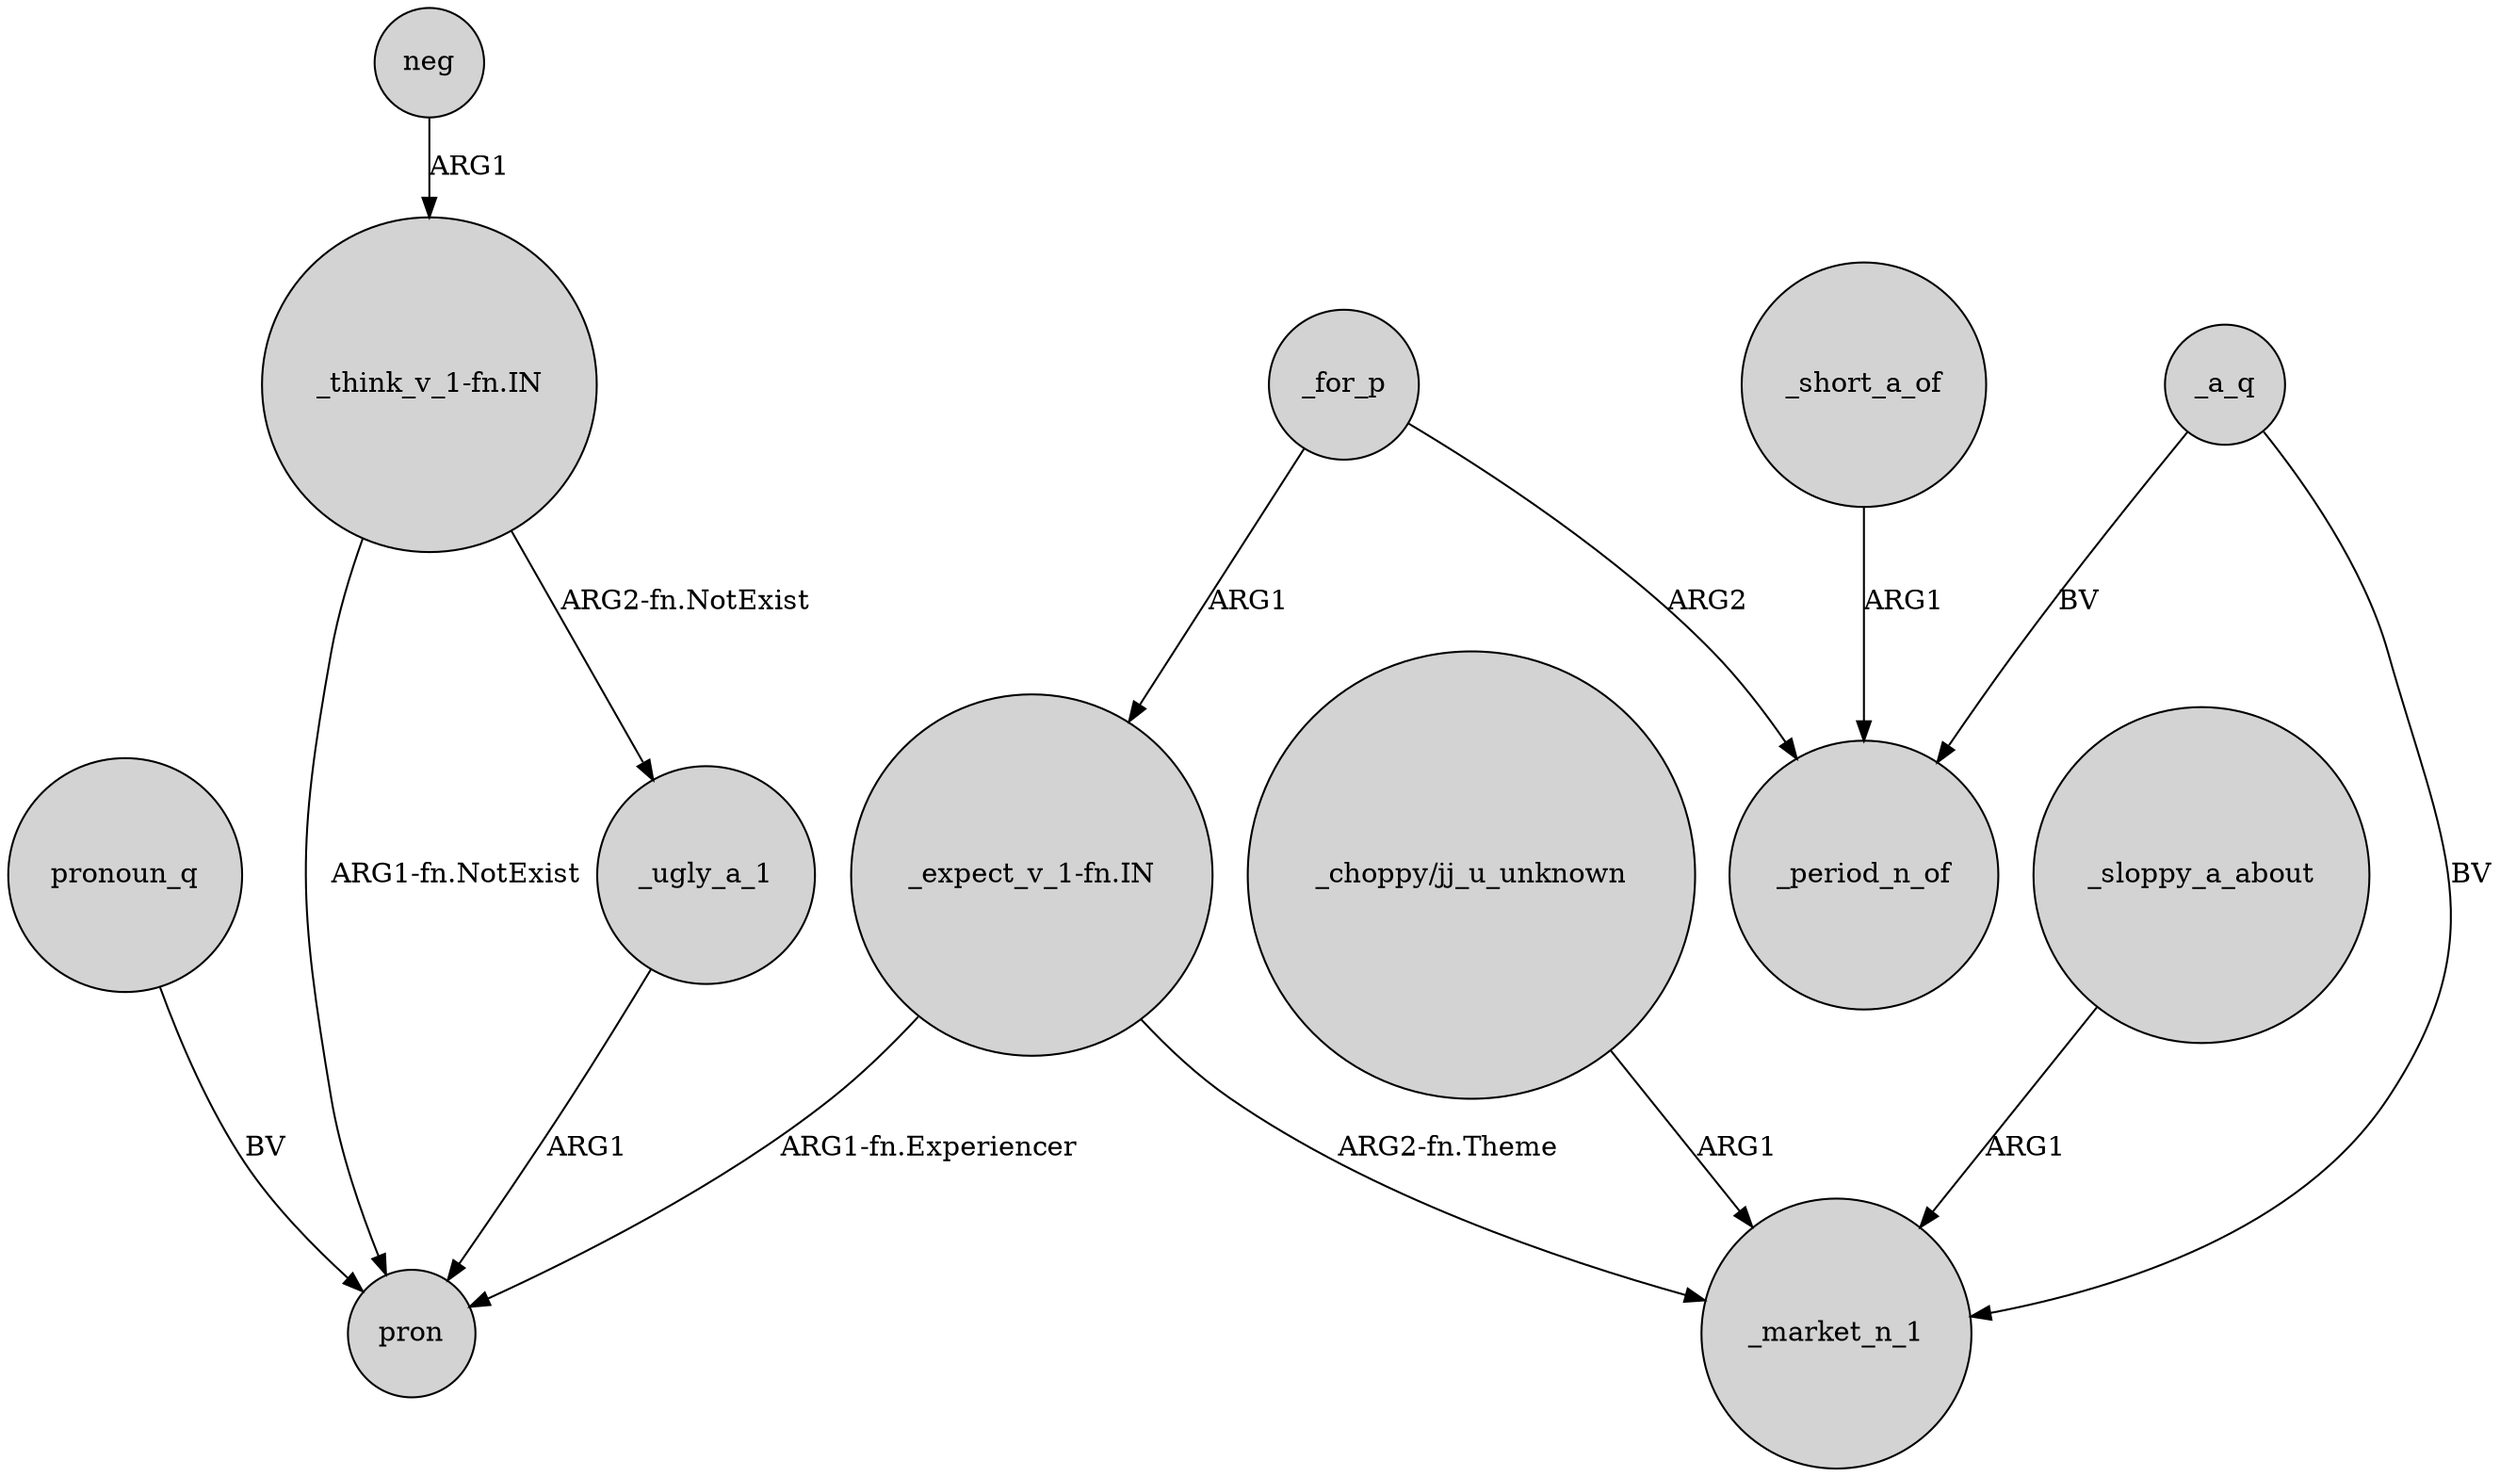 digraph {
	node [shape=circle style=filled]
	"_expect_v_1-fn.IN" -> pron [label="ARG1-fn.Experiencer"]
	_ugly_a_1 -> pron [label=ARG1]
	"_choppy/jj_u_unknown" -> _market_n_1 [label=ARG1]
	_for_p -> "_expect_v_1-fn.IN" [label=ARG1]
	_a_q -> _period_n_of [label=BV]
	"_think_v_1-fn.IN" -> _ugly_a_1 [label="ARG2-fn.NotExist"]
	_for_p -> _period_n_of [label=ARG2]
	_sloppy_a_about -> _market_n_1 [label=ARG1]
	"_expect_v_1-fn.IN" -> _market_n_1 [label="ARG2-fn.Theme"]
	"_think_v_1-fn.IN" -> pron [label="ARG1-fn.NotExist"]
	_short_a_of -> _period_n_of [label=ARG1]
	neg -> "_think_v_1-fn.IN" [label=ARG1]
	_a_q -> _market_n_1 [label=BV]
	pronoun_q -> pron [label=BV]
}
